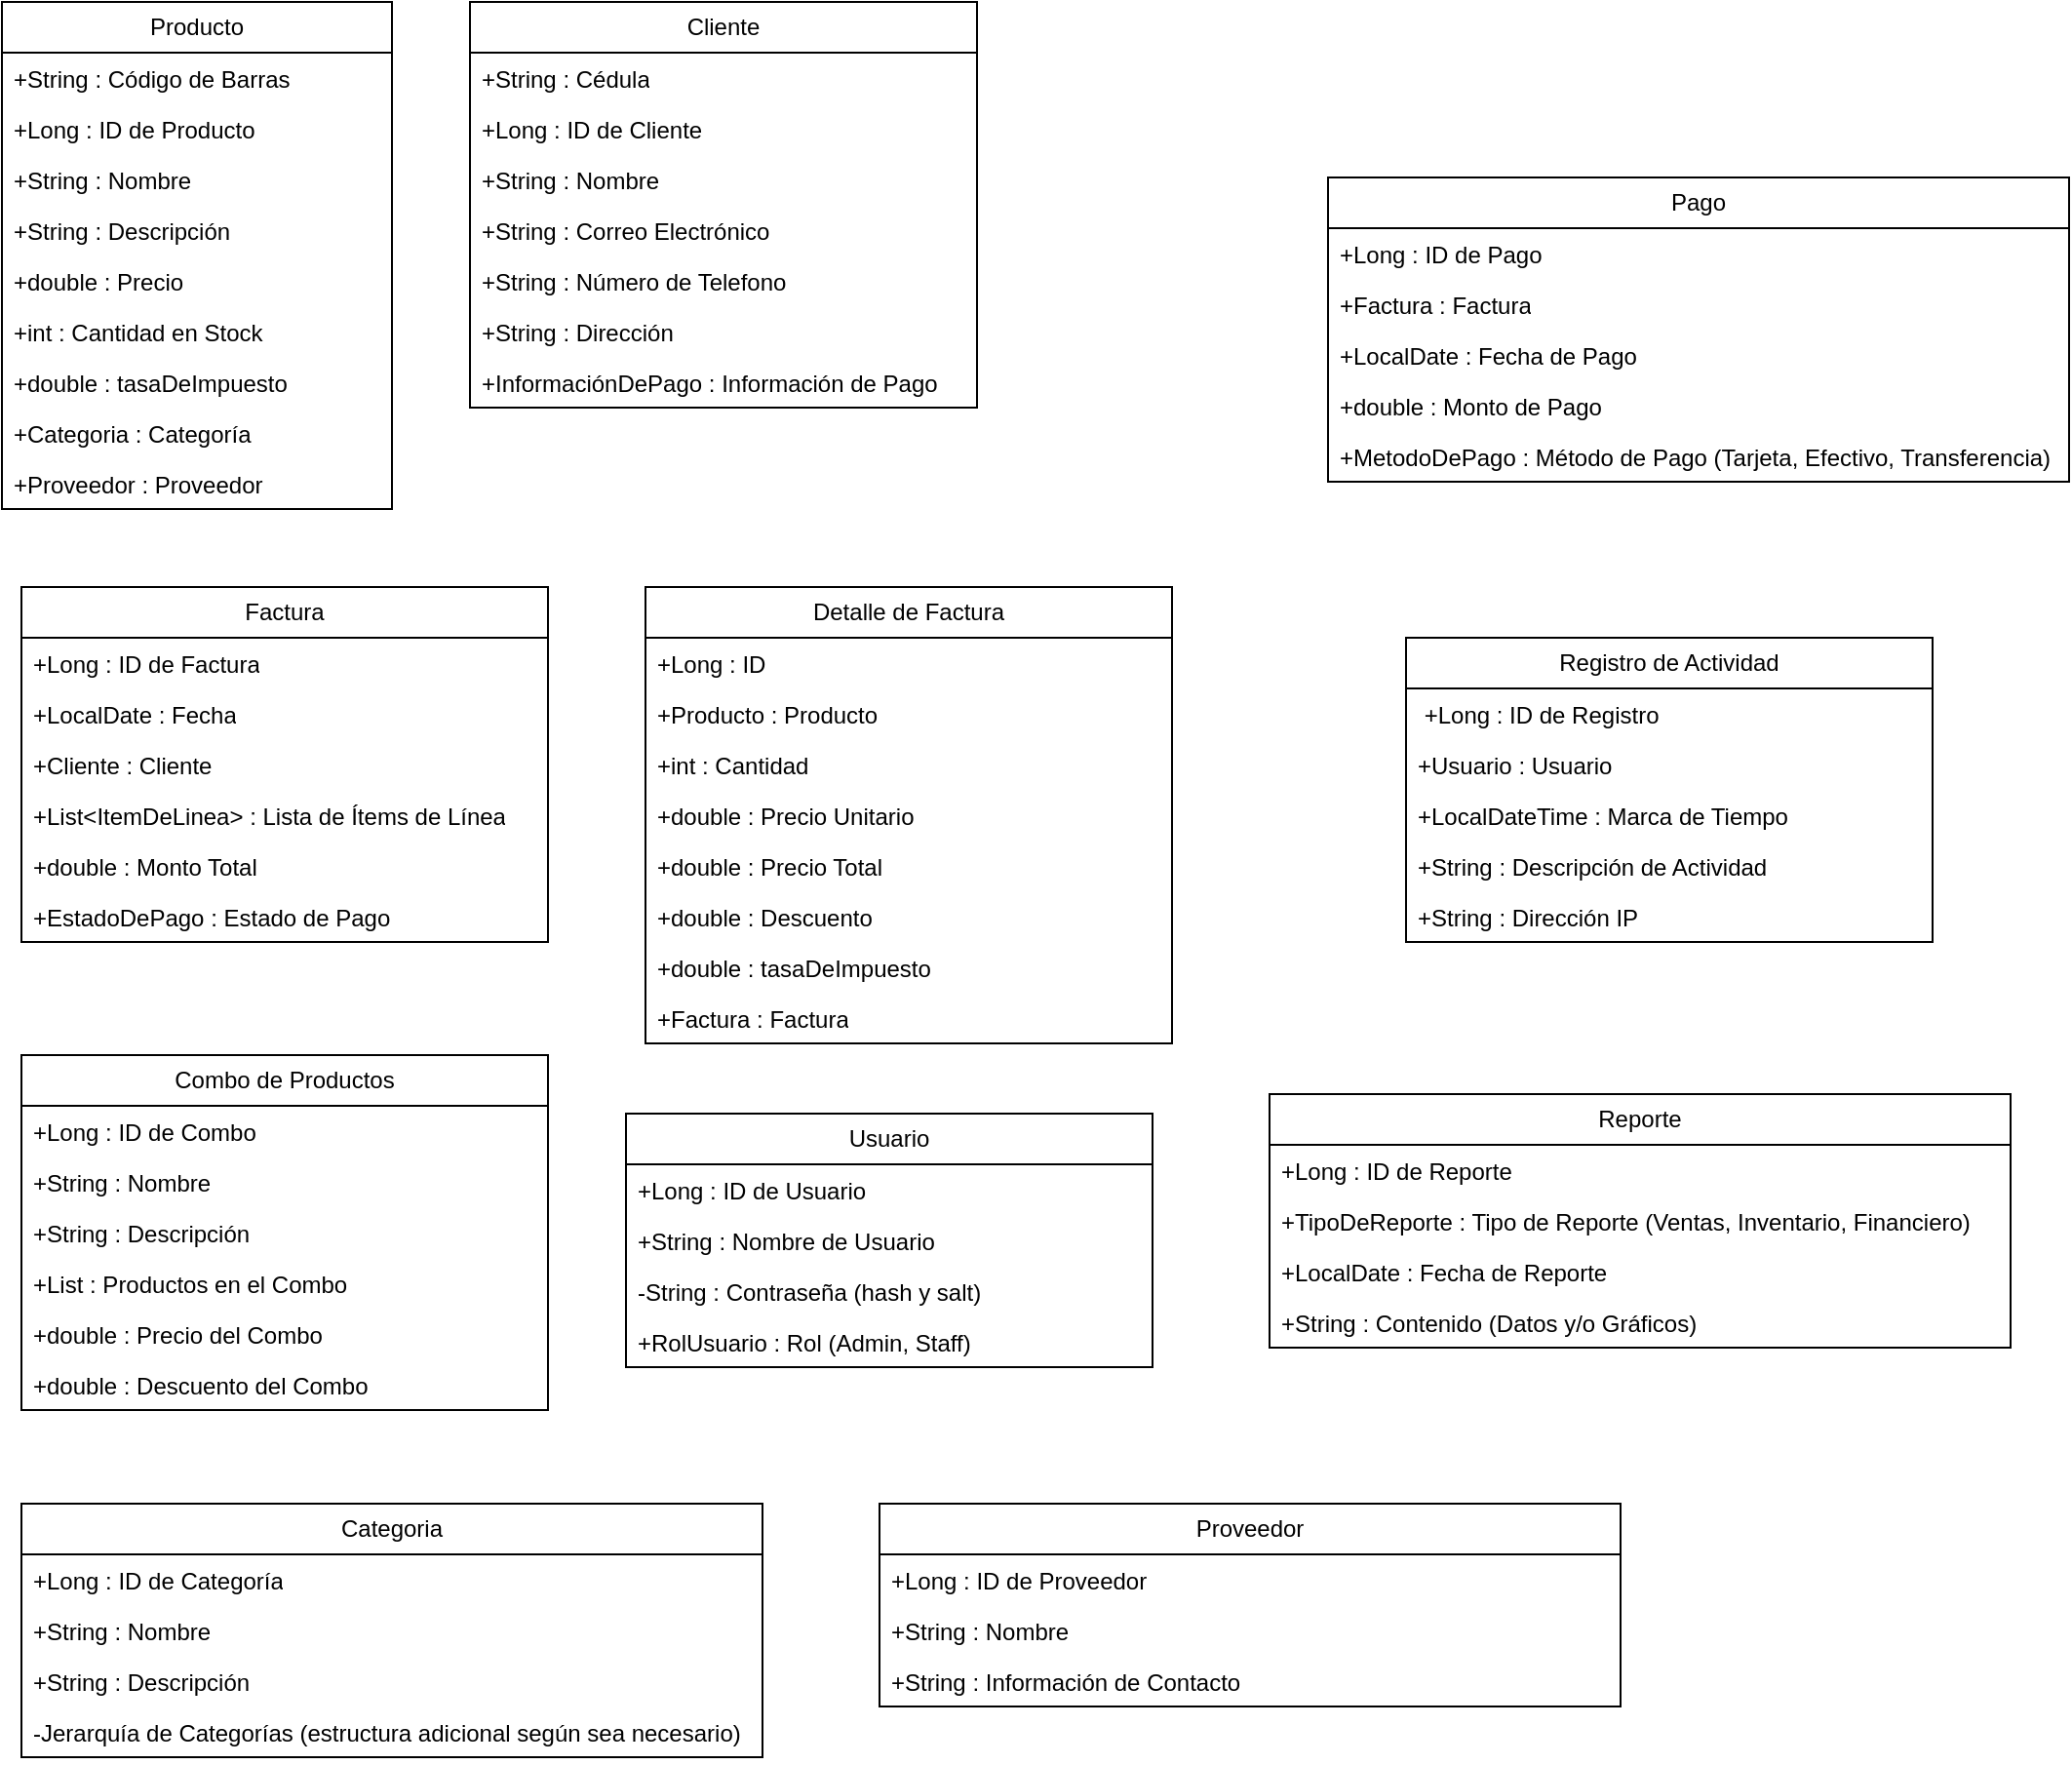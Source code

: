 <mxfile version="21.2.1" type="device">
  <diagram name="Page-1" id="vUJBEqqdRAKbgKPpZ7s3">
    <mxGraphModel dx="1131" dy="1181" grid="1" gridSize="10" guides="1" tooltips="1" connect="1" arrows="1" fold="1" page="1" pageScale="1" pageWidth="850" pageHeight="1100" math="0" shadow="0">
      <root>
        <mxCell id="0" />
        <mxCell id="1" parent="0" />
        <mxCell id="zb8UWEddlWx7nPFPqwiN-1" value="Producto" style="swimlane;fontStyle=0;childLayout=stackLayout;horizontal=1;startSize=26;fillColor=none;horizontalStack=0;resizeParent=1;resizeParentMax=0;resizeLast=0;collapsible=1;marginBottom=0;whiteSpace=wrap;html=1;" vertex="1" parent="1">
          <mxGeometry x="140" y="190" width="200" height="260" as="geometry" />
        </mxCell>
        <mxCell id="zb8UWEddlWx7nPFPqwiN-2" value="&lt;div&gt;+String : Código de Barras&lt;/div&gt;&lt;div&gt;&lt;br&gt;&lt;/div&gt;" style="text;strokeColor=none;fillColor=none;align=left;verticalAlign=top;spacingLeft=4;spacingRight=4;overflow=hidden;rotatable=0;points=[[0,0.5],[1,0.5]];portConstraint=eastwest;whiteSpace=wrap;html=1;" vertex="1" parent="zb8UWEddlWx7nPFPqwiN-1">
          <mxGeometry y="26" width="200" height="26" as="geometry" />
        </mxCell>
        <mxCell id="zb8UWEddlWx7nPFPqwiN-3" value="&lt;div&gt;+Long : ID de Producto&lt;/div&gt;&lt;div&gt;&lt;br&gt;&lt;/div&gt;" style="text;strokeColor=none;fillColor=none;align=left;verticalAlign=top;spacingLeft=4;spacingRight=4;overflow=hidden;rotatable=0;points=[[0,0.5],[1,0.5]];portConstraint=eastwest;whiteSpace=wrap;html=1;" vertex="1" parent="zb8UWEddlWx7nPFPqwiN-1">
          <mxGeometry y="52" width="200" height="26" as="geometry" />
        </mxCell>
        <mxCell id="zb8UWEddlWx7nPFPqwiN-4" value="+String : Nombre" style="text;strokeColor=none;fillColor=none;align=left;verticalAlign=top;spacingLeft=4;spacingRight=4;overflow=hidden;rotatable=0;points=[[0,0.5],[1,0.5]];portConstraint=eastwest;whiteSpace=wrap;html=1;" vertex="1" parent="zb8UWEddlWx7nPFPqwiN-1">
          <mxGeometry y="78" width="200" height="26" as="geometry" />
        </mxCell>
        <mxCell id="zb8UWEddlWx7nPFPqwiN-5" value="&lt;div&gt;+String : Descripción&lt;/div&gt;&lt;div&gt;&lt;br&gt;&lt;/div&gt;" style="text;strokeColor=none;fillColor=none;align=left;verticalAlign=top;spacingLeft=4;spacingRight=4;overflow=hidden;rotatable=0;points=[[0,0.5],[1,0.5]];portConstraint=eastwest;whiteSpace=wrap;html=1;" vertex="1" parent="zb8UWEddlWx7nPFPqwiN-1">
          <mxGeometry y="104" width="200" height="26" as="geometry" />
        </mxCell>
        <mxCell id="zb8UWEddlWx7nPFPqwiN-6" value="&lt;div&gt;+double : Precio&lt;/div&gt;&lt;div&gt;&lt;br&gt;&lt;/div&gt;" style="text;strokeColor=none;fillColor=none;align=left;verticalAlign=top;spacingLeft=4;spacingRight=4;overflow=hidden;rotatable=0;points=[[0,0.5],[1,0.5]];portConstraint=eastwest;whiteSpace=wrap;html=1;" vertex="1" parent="zb8UWEddlWx7nPFPqwiN-1">
          <mxGeometry y="130" width="200" height="26" as="geometry" />
        </mxCell>
        <mxCell id="zb8UWEddlWx7nPFPqwiN-7" value="&lt;div&gt;+int : Cantidad en Stock&lt;/div&gt;&lt;div&gt;&lt;br&gt;&lt;/div&gt;" style="text;strokeColor=none;fillColor=none;align=left;verticalAlign=top;spacingLeft=4;spacingRight=4;overflow=hidden;rotatable=0;points=[[0,0.5],[1,0.5]];portConstraint=eastwest;whiteSpace=wrap;html=1;" vertex="1" parent="zb8UWEddlWx7nPFPqwiN-1">
          <mxGeometry y="156" width="200" height="26" as="geometry" />
        </mxCell>
        <mxCell id="zb8UWEddlWx7nPFPqwiN-77" value="&lt;div&gt;+double : tasaDeImpuesto&lt;/div&gt;" style="text;strokeColor=none;fillColor=none;align=left;verticalAlign=top;spacingLeft=4;spacingRight=4;overflow=hidden;rotatable=0;points=[[0,0.5],[1,0.5]];portConstraint=eastwest;whiteSpace=wrap;html=1;" vertex="1" parent="zb8UWEddlWx7nPFPqwiN-1">
          <mxGeometry y="182" width="200" height="26" as="geometry" />
        </mxCell>
        <mxCell id="zb8UWEddlWx7nPFPqwiN-9" value="&lt;div&gt;+Categoria : Categoría&lt;/div&gt;&lt;div&gt;&lt;br&gt;&lt;/div&gt;" style="text;strokeColor=none;fillColor=none;align=left;verticalAlign=top;spacingLeft=4;spacingRight=4;overflow=hidden;rotatable=0;points=[[0,0.5],[1,0.5]];portConstraint=eastwest;whiteSpace=wrap;html=1;" vertex="1" parent="zb8UWEddlWx7nPFPqwiN-1">
          <mxGeometry y="208" width="200" height="26" as="geometry" />
        </mxCell>
        <mxCell id="zb8UWEddlWx7nPFPqwiN-8" value="&lt;div&gt;+Proveedor : Proveedor&lt;/div&gt;&lt;div&gt;&lt;br&gt;&lt;/div&gt;" style="text;strokeColor=none;fillColor=none;align=left;verticalAlign=top;spacingLeft=4;spacingRight=4;overflow=hidden;rotatable=0;points=[[0,0.5],[1,0.5]];portConstraint=eastwest;whiteSpace=wrap;html=1;" vertex="1" parent="zb8UWEddlWx7nPFPqwiN-1">
          <mxGeometry y="234" width="200" height="26" as="geometry" />
        </mxCell>
        <mxCell id="zb8UWEddlWx7nPFPqwiN-10" value="Cliente" style="swimlane;fontStyle=0;childLayout=stackLayout;horizontal=1;startSize=26;fillColor=none;horizontalStack=0;resizeParent=1;resizeParentMax=0;resizeLast=0;collapsible=1;marginBottom=0;whiteSpace=wrap;html=1;" vertex="1" parent="1">
          <mxGeometry x="380" y="190" width="260" height="208" as="geometry" />
        </mxCell>
        <mxCell id="zb8UWEddlWx7nPFPqwiN-11" value="&lt;div&gt;&lt;div&gt;+String : Cédula&lt;/div&gt;&lt;/div&gt;&lt;div&gt;&lt;br&gt;&lt;/div&gt;" style="text;strokeColor=none;fillColor=none;align=left;verticalAlign=top;spacingLeft=4;spacingRight=4;overflow=hidden;rotatable=0;points=[[0,0.5],[1,0.5]];portConstraint=eastwest;whiteSpace=wrap;html=1;" vertex="1" parent="zb8UWEddlWx7nPFPqwiN-10">
          <mxGeometry y="26" width="260" height="26" as="geometry" />
        </mxCell>
        <mxCell id="zb8UWEddlWx7nPFPqwiN-12" value="&lt;div&gt;&lt;div&gt;+Long : ID de Cliente&lt;/div&gt;&lt;/div&gt;&lt;div&gt;&lt;br&gt;&lt;/div&gt;" style="text;strokeColor=none;fillColor=none;align=left;verticalAlign=top;spacingLeft=4;spacingRight=4;overflow=hidden;rotatable=0;points=[[0,0.5],[1,0.5]];portConstraint=eastwest;whiteSpace=wrap;html=1;" vertex="1" parent="zb8UWEddlWx7nPFPqwiN-10">
          <mxGeometry y="52" width="260" height="26" as="geometry" />
        </mxCell>
        <mxCell id="zb8UWEddlWx7nPFPqwiN-13" value="&lt;div&gt;+String : Nombre&lt;/div&gt;&lt;div&gt;&lt;br&gt;&lt;/div&gt;" style="text;strokeColor=none;fillColor=none;align=left;verticalAlign=top;spacingLeft=4;spacingRight=4;overflow=hidden;rotatable=0;points=[[0,0.5],[1,0.5]];portConstraint=eastwest;whiteSpace=wrap;html=1;" vertex="1" parent="zb8UWEddlWx7nPFPqwiN-10">
          <mxGeometry y="78" width="260" height="26" as="geometry" />
        </mxCell>
        <mxCell id="zb8UWEddlWx7nPFPqwiN-14" value="&lt;div&gt;&lt;div&gt;+String : Correo Electrónico&lt;/div&gt;&lt;/div&gt;&lt;div&gt;&lt;br&gt;&lt;/div&gt;" style="text;strokeColor=none;fillColor=none;align=left;verticalAlign=top;spacingLeft=4;spacingRight=4;overflow=hidden;rotatable=0;points=[[0,0.5],[1,0.5]];portConstraint=eastwest;whiteSpace=wrap;html=1;" vertex="1" parent="zb8UWEddlWx7nPFPqwiN-10">
          <mxGeometry y="104" width="260" height="26" as="geometry" />
        </mxCell>
        <mxCell id="zb8UWEddlWx7nPFPqwiN-15" value="&lt;div&gt;&lt;div&gt;+String : Número de Telefono&lt;/div&gt;&lt;/div&gt;" style="text;strokeColor=none;fillColor=none;align=left;verticalAlign=top;spacingLeft=4;spacingRight=4;overflow=hidden;rotatable=0;points=[[0,0.5],[1,0.5]];portConstraint=eastwest;whiteSpace=wrap;html=1;" vertex="1" parent="zb8UWEddlWx7nPFPqwiN-10">
          <mxGeometry y="130" width="260" height="26" as="geometry" />
        </mxCell>
        <mxCell id="zb8UWEddlWx7nPFPqwiN-16" value="&lt;div&gt;&lt;div&gt;+String : Dirección&lt;/div&gt;&lt;/div&gt;&lt;div&gt;&lt;br&gt;&lt;/div&gt;" style="text;strokeColor=none;fillColor=none;align=left;verticalAlign=top;spacingLeft=4;spacingRight=4;overflow=hidden;rotatable=0;points=[[0,0.5],[1,0.5]];portConstraint=eastwest;whiteSpace=wrap;html=1;" vertex="1" parent="zb8UWEddlWx7nPFPqwiN-10">
          <mxGeometry y="156" width="260" height="26" as="geometry" />
        </mxCell>
        <mxCell id="zb8UWEddlWx7nPFPqwiN-17" value="&lt;div&gt;&lt;div&gt;+InformaciónDePago : Información de Pago&lt;/div&gt;&lt;/div&gt;&lt;div&gt;&lt;br&gt;&lt;/div&gt;" style="text;strokeColor=none;fillColor=none;align=left;verticalAlign=top;spacingLeft=4;spacingRight=4;overflow=hidden;rotatable=0;points=[[0,0.5],[1,0.5]];portConstraint=eastwest;whiteSpace=wrap;html=1;" vertex="1" parent="zb8UWEddlWx7nPFPqwiN-10">
          <mxGeometry y="182" width="260" height="26" as="geometry" />
        </mxCell>
        <mxCell id="zb8UWEddlWx7nPFPqwiN-20" value="Factura" style="swimlane;fontStyle=0;childLayout=stackLayout;horizontal=1;startSize=26;fillColor=none;horizontalStack=0;resizeParent=1;resizeParentMax=0;resizeLast=0;collapsible=1;marginBottom=0;whiteSpace=wrap;html=1;" vertex="1" parent="1">
          <mxGeometry x="150" y="490" width="270" height="182" as="geometry" />
        </mxCell>
        <mxCell id="zb8UWEddlWx7nPFPqwiN-21" value="&lt;div&gt;&lt;div&gt;+Long : ID de Factura&lt;/div&gt;&lt;/div&gt;&lt;div&gt;&lt;br&gt;&lt;/div&gt;" style="text;strokeColor=none;fillColor=none;align=left;verticalAlign=top;spacingLeft=4;spacingRight=4;overflow=hidden;rotatable=0;points=[[0,0.5],[1,0.5]];portConstraint=eastwest;whiteSpace=wrap;html=1;" vertex="1" parent="zb8UWEddlWx7nPFPqwiN-20">
          <mxGeometry y="26" width="270" height="26" as="geometry" />
        </mxCell>
        <mxCell id="zb8UWEddlWx7nPFPqwiN-22" value="&lt;div&gt;&lt;div&gt;+LocalDate : Fecha&lt;/div&gt;&lt;/div&gt;&lt;div&gt;&lt;br&gt;&lt;/div&gt;" style="text;strokeColor=none;fillColor=none;align=left;verticalAlign=top;spacingLeft=4;spacingRight=4;overflow=hidden;rotatable=0;points=[[0,0.5],[1,0.5]];portConstraint=eastwest;whiteSpace=wrap;html=1;" vertex="1" parent="zb8UWEddlWx7nPFPqwiN-20">
          <mxGeometry y="52" width="270" height="26" as="geometry" />
        </mxCell>
        <mxCell id="zb8UWEddlWx7nPFPqwiN-23" value="&lt;div&gt;+Cliente : Cliente&lt;/div&gt;&lt;div&gt;&lt;br&gt;&lt;/div&gt;" style="text;strokeColor=none;fillColor=none;align=left;verticalAlign=top;spacingLeft=4;spacingRight=4;overflow=hidden;rotatable=0;points=[[0,0.5],[1,0.5]];portConstraint=eastwest;whiteSpace=wrap;html=1;" vertex="1" parent="zb8UWEddlWx7nPFPqwiN-20">
          <mxGeometry y="78" width="270" height="26" as="geometry" />
        </mxCell>
        <mxCell id="zb8UWEddlWx7nPFPqwiN-24" value="&lt;div&gt;&lt;div&gt;+List&amp;lt;ItemDeLinea&amp;gt; : Lista de Ítems de Línea&lt;/div&gt;&lt;/div&gt;&lt;div&gt;&lt;br&gt;&lt;/div&gt;" style="text;strokeColor=none;fillColor=none;align=left;verticalAlign=top;spacingLeft=4;spacingRight=4;overflow=hidden;rotatable=0;points=[[0,0.5],[1,0.5]];portConstraint=eastwest;whiteSpace=wrap;html=1;" vertex="1" parent="zb8UWEddlWx7nPFPqwiN-20">
          <mxGeometry y="104" width="270" height="26" as="geometry" />
        </mxCell>
        <mxCell id="zb8UWEddlWx7nPFPqwiN-25" value="&lt;div&gt;&lt;div&gt;+double : Monto Total&lt;/div&gt;&lt;/div&gt;&lt;div&gt;&lt;br&gt;&lt;/div&gt;" style="text;strokeColor=none;fillColor=none;align=left;verticalAlign=top;spacingLeft=4;spacingRight=4;overflow=hidden;rotatable=0;points=[[0,0.5],[1,0.5]];portConstraint=eastwest;whiteSpace=wrap;html=1;" vertex="1" parent="zb8UWEddlWx7nPFPqwiN-20">
          <mxGeometry y="130" width="270" height="26" as="geometry" />
        </mxCell>
        <mxCell id="zb8UWEddlWx7nPFPqwiN-26" value="&lt;div&gt;&lt;div&gt;&lt;div&gt;+EstadoDePago : Estado de Pago&lt;/div&gt;&lt;/div&gt;&lt;/div&gt;&lt;div&gt;&lt;br&gt;&lt;/div&gt;" style="text;strokeColor=none;fillColor=none;align=left;verticalAlign=top;spacingLeft=4;spacingRight=4;overflow=hidden;rotatable=0;points=[[0,0.5],[1,0.5]];portConstraint=eastwest;whiteSpace=wrap;html=1;" vertex="1" parent="zb8UWEddlWx7nPFPqwiN-20">
          <mxGeometry y="156" width="270" height="26" as="geometry" />
        </mxCell>
        <mxCell id="zb8UWEddlWx7nPFPqwiN-29" value="Detalle de Factura" style="swimlane;fontStyle=0;childLayout=stackLayout;horizontal=1;startSize=26;fillColor=none;horizontalStack=0;resizeParent=1;resizeParentMax=0;resizeLast=0;collapsible=1;marginBottom=0;whiteSpace=wrap;html=1;" vertex="1" parent="1">
          <mxGeometry x="470" y="490" width="270" height="234" as="geometry" />
        </mxCell>
        <mxCell id="zb8UWEddlWx7nPFPqwiN-79" value="&lt;div&gt;&lt;div&gt;&lt;div&gt;+Long : ID&lt;br&gt;&lt;/div&gt;&lt;/div&gt;&lt;/div&gt;" style="text;strokeColor=none;fillColor=none;align=left;verticalAlign=top;spacingLeft=4;spacingRight=4;overflow=hidden;rotatable=0;points=[[0,0.5],[1,0.5]];portConstraint=eastwest;whiteSpace=wrap;html=1;" vertex="1" parent="zb8UWEddlWx7nPFPqwiN-29">
          <mxGeometry y="26" width="270" height="26" as="geometry" />
        </mxCell>
        <mxCell id="zb8UWEddlWx7nPFPqwiN-30" value="&lt;div&gt;&lt;div&gt;&lt;div&gt;+Producto : Producto&lt;/div&gt;&lt;/div&gt;&lt;/div&gt;&lt;div&gt;&lt;br&gt;&lt;/div&gt;" style="text;strokeColor=none;fillColor=none;align=left;verticalAlign=top;spacingLeft=4;spacingRight=4;overflow=hidden;rotatable=0;points=[[0,0.5],[1,0.5]];portConstraint=eastwest;whiteSpace=wrap;html=1;" vertex="1" parent="zb8UWEddlWx7nPFPqwiN-29">
          <mxGeometry y="52" width="270" height="26" as="geometry" />
        </mxCell>
        <mxCell id="zb8UWEddlWx7nPFPqwiN-31" value="+int : Cantidad" style="text;strokeColor=none;fillColor=none;align=left;verticalAlign=top;spacingLeft=4;spacingRight=4;overflow=hidden;rotatable=0;points=[[0,0.5],[1,0.5]];portConstraint=eastwest;whiteSpace=wrap;html=1;" vertex="1" parent="zb8UWEddlWx7nPFPqwiN-29">
          <mxGeometry y="78" width="270" height="26" as="geometry" />
        </mxCell>
        <mxCell id="zb8UWEddlWx7nPFPqwiN-32" value="+double : Precio Unitario" style="text;strokeColor=none;fillColor=none;align=left;verticalAlign=top;spacingLeft=4;spacingRight=4;overflow=hidden;rotatable=0;points=[[0,0.5],[1,0.5]];portConstraint=eastwest;whiteSpace=wrap;html=1;" vertex="1" parent="zb8UWEddlWx7nPFPqwiN-29">
          <mxGeometry y="104" width="270" height="26" as="geometry" />
        </mxCell>
        <mxCell id="zb8UWEddlWx7nPFPqwiN-33" value="+double : Precio Total" style="text;strokeColor=none;fillColor=none;align=left;verticalAlign=top;spacingLeft=4;spacingRight=4;overflow=hidden;rotatable=0;points=[[0,0.5],[1,0.5]];portConstraint=eastwest;whiteSpace=wrap;html=1;" vertex="1" parent="zb8UWEddlWx7nPFPqwiN-29">
          <mxGeometry y="130" width="270" height="26" as="geometry" />
        </mxCell>
        <mxCell id="zb8UWEddlWx7nPFPqwiN-34" value="+double : Descuento" style="text;strokeColor=none;fillColor=none;align=left;verticalAlign=top;spacingLeft=4;spacingRight=4;overflow=hidden;rotatable=0;points=[[0,0.5],[1,0.5]];portConstraint=eastwest;whiteSpace=wrap;html=1;" vertex="1" parent="zb8UWEddlWx7nPFPqwiN-29">
          <mxGeometry y="156" width="270" height="26" as="geometry" />
        </mxCell>
        <mxCell id="zb8UWEddlWx7nPFPqwiN-78" value="&lt;div&gt;+double : tasaDeImpuesto&lt;/div&gt;" style="text;strokeColor=none;fillColor=none;align=left;verticalAlign=top;spacingLeft=4;spacingRight=4;overflow=hidden;rotatable=0;points=[[0,0.5],[1,0.5]];portConstraint=eastwest;whiteSpace=wrap;html=1;" vertex="1" parent="zb8UWEddlWx7nPFPqwiN-29">
          <mxGeometry y="182" width="270" height="26" as="geometry" />
        </mxCell>
        <mxCell id="zb8UWEddlWx7nPFPqwiN-80" value="&lt;div&gt;+Factura : Factura&lt;/div&gt;" style="text;strokeColor=none;fillColor=none;align=left;verticalAlign=top;spacingLeft=4;spacingRight=4;overflow=hidden;rotatable=0;points=[[0,0.5],[1,0.5]];portConstraint=eastwest;whiteSpace=wrap;html=1;" vertex="1" parent="zb8UWEddlWx7nPFPqwiN-29">
          <mxGeometry y="208" width="270" height="26" as="geometry" />
        </mxCell>
        <mxCell id="zb8UWEddlWx7nPFPqwiN-36" value="Combo de Productos" style="swimlane;fontStyle=0;childLayout=stackLayout;horizontal=1;startSize=26;fillColor=none;horizontalStack=0;resizeParent=1;resizeParentMax=0;resizeLast=0;collapsible=1;marginBottom=0;whiteSpace=wrap;html=1;" vertex="1" parent="1">
          <mxGeometry x="150" y="730" width="270" height="182" as="geometry" />
        </mxCell>
        <mxCell id="zb8UWEddlWx7nPFPqwiN-37" value="&lt;div&gt;&lt;div&gt;&lt;div&gt;&lt;div&gt;+Long : ID de Combo&lt;/div&gt;&lt;/div&gt;&lt;/div&gt;&lt;/div&gt;&lt;div&gt;&lt;br&gt;&lt;/div&gt;" style="text;strokeColor=none;fillColor=none;align=left;verticalAlign=top;spacingLeft=4;spacingRight=4;overflow=hidden;rotatable=0;points=[[0,0.5],[1,0.5]];portConstraint=eastwest;whiteSpace=wrap;html=1;" vertex="1" parent="zb8UWEddlWx7nPFPqwiN-36">
          <mxGeometry y="26" width="270" height="26" as="geometry" />
        </mxCell>
        <mxCell id="zb8UWEddlWx7nPFPqwiN-38" value="&lt;div&gt;+String : Nombre&lt;/div&gt;&lt;div&gt;&lt;br&gt;&lt;/div&gt;" style="text;strokeColor=none;fillColor=none;align=left;verticalAlign=top;spacingLeft=4;spacingRight=4;overflow=hidden;rotatable=0;points=[[0,0.5],[1,0.5]];portConstraint=eastwest;whiteSpace=wrap;html=1;" vertex="1" parent="zb8UWEddlWx7nPFPqwiN-36">
          <mxGeometry y="52" width="270" height="26" as="geometry" />
        </mxCell>
        <mxCell id="zb8UWEddlWx7nPFPqwiN-39" value="+String : Descripción" style="text;strokeColor=none;fillColor=none;align=left;verticalAlign=top;spacingLeft=4;spacingRight=4;overflow=hidden;rotatable=0;points=[[0,0.5],[1,0.5]];portConstraint=eastwest;whiteSpace=wrap;html=1;" vertex="1" parent="zb8UWEddlWx7nPFPqwiN-36">
          <mxGeometry y="78" width="270" height="26" as="geometry" />
        </mxCell>
        <mxCell id="zb8UWEddlWx7nPFPqwiN-40" value="+List&lt;Producto&gt; : Productos en el Combo" style="text;strokeColor=none;fillColor=none;align=left;verticalAlign=top;spacingLeft=4;spacingRight=4;overflow=hidden;rotatable=0;points=[[0,0.5],[1,0.5]];portConstraint=eastwest;whiteSpace=wrap;html=1;" vertex="1" parent="zb8UWEddlWx7nPFPqwiN-36">
          <mxGeometry y="104" width="270" height="26" as="geometry" />
        </mxCell>
        <mxCell id="zb8UWEddlWx7nPFPqwiN-41" value="+double : Precio del Combo" style="text;strokeColor=none;fillColor=none;align=left;verticalAlign=top;spacingLeft=4;spacingRight=4;overflow=hidden;rotatable=0;points=[[0,0.5],[1,0.5]];portConstraint=eastwest;whiteSpace=wrap;html=1;" vertex="1" parent="zb8UWEddlWx7nPFPqwiN-36">
          <mxGeometry y="130" width="270" height="26" as="geometry" />
        </mxCell>
        <mxCell id="zb8UWEddlWx7nPFPqwiN-42" value="+double : Descuento del Combo" style="text;strokeColor=none;fillColor=none;align=left;verticalAlign=top;spacingLeft=4;spacingRight=4;overflow=hidden;rotatable=0;points=[[0,0.5],[1,0.5]];portConstraint=eastwest;whiteSpace=wrap;html=1;" vertex="1" parent="zb8UWEddlWx7nPFPqwiN-36">
          <mxGeometry y="156" width="270" height="26" as="geometry" />
        </mxCell>
        <mxCell id="zb8UWEddlWx7nPFPqwiN-43" value="Usuario" style="swimlane;fontStyle=0;childLayout=stackLayout;horizontal=1;startSize=26;fillColor=none;horizontalStack=0;resizeParent=1;resizeParentMax=0;resizeLast=0;collapsible=1;marginBottom=0;whiteSpace=wrap;html=1;" vertex="1" parent="1">
          <mxGeometry x="460" y="760" width="270" height="130" as="geometry" />
        </mxCell>
        <mxCell id="zb8UWEddlWx7nPFPqwiN-44" value="+Long : ID de Usuario" style="text;strokeColor=none;fillColor=none;align=left;verticalAlign=top;spacingLeft=4;spacingRight=4;overflow=hidden;rotatable=0;points=[[0,0.5],[1,0.5]];portConstraint=eastwest;whiteSpace=wrap;html=1;" vertex="1" parent="zb8UWEddlWx7nPFPqwiN-43">
          <mxGeometry y="26" width="270" height="26" as="geometry" />
        </mxCell>
        <mxCell id="zb8UWEddlWx7nPFPqwiN-45" value="+String : Nombre de Usuario" style="text;strokeColor=none;fillColor=none;align=left;verticalAlign=top;spacingLeft=4;spacingRight=4;overflow=hidden;rotatable=0;points=[[0,0.5],[1,0.5]];portConstraint=eastwest;whiteSpace=wrap;html=1;" vertex="1" parent="zb8UWEddlWx7nPFPqwiN-43">
          <mxGeometry y="52" width="270" height="26" as="geometry" />
        </mxCell>
        <mxCell id="zb8UWEddlWx7nPFPqwiN-46" value="-String : Contraseña (hash y salt)" style="text;strokeColor=none;fillColor=none;align=left;verticalAlign=top;spacingLeft=4;spacingRight=4;overflow=hidden;rotatable=0;points=[[0,0.5],[1,0.5]];portConstraint=eastwest;whiteSpace=wrap;html=1;" vertex="1" parent="zb8UWEddlWx7nPFPqwiN-43">
          <mxGeometry y="78" width="270" height="26" as="geometry" />
        </mxCell>
        <mxCell id="zb8UWEddlWx7nPFPqwiN-47" value="+RolUsuario : Rol (Admin, Staff)" style="text;strokeColor=none;fillColor=none;align=left;verticalAlign=top;spacingLeft=4;spacingRight=4;overflow=hidden;rotatable=0;points=[[0,0.5],[1,0.5]];portConstraint=eastwest;whiteSpace=wrap;html=1;" vertex="1" parent="zb8UWEddlWx7nPFPqwiN-43">
          <mxGeometry y="104" width="270" height="26" as="geometry" />
        </mxCell>
        <mxCell id="zb8UWEddlWx7nPFPqwiN-50" value="Categoria" style="swimlane;fontStyle=0;childLayout=stackLayout;horizontal=1;startSize=26;fillColor=none;horizontalStack=0;resizeParent=1;resizeParentMax=0;resizeLast=0;collapsible=1;marginBottom=0;whiteSpace=wrap;html=1;" vertex="1" parent="1">
          <mxGeometry x="150" y="960" width="380" height="130" as="geometry" />
        </mxCell>
        <mxCell id="zb8UWEddlWx7nPFPqwiN-51" value="&lt;div&gt;+Long : ID de Categoría&lt;/div&gt;&lt;div&gt;&lt;br&gt;&lt;/div&gt;" style="text;strokeColor=none;fillColor=none;align=left;verticalAlign=top;spacingLeft=4;spacingRight=4;overflow=hidden;rotatable=0;points=[[0,0.5],[1,0.5]];portConstraint=eastwest;whiteSpace=wrap;html=1;" vertex="1" parent="zb8UWEddlWx7nPFPqwiN-50">
          <mxGeometry y="26" width="380" height="26" as="geometry" />
        </mxCell>
        <mxCell id="zb8UWEddlWx7nPFPqwiN-52" value="&lt;div&gt;+String : Nombre&lt;/div&gt;&lt;div&gt;&lt;br&gt;&lt;/div&gt;" style="text;strokeColor=none;fillColor=none;align=left;verticalAlign=top;spacingLeft=4;spacingRight=4;overflow=hidden;rotatable=0;points=[[0,0.5],[1,0.5]];portConstraint=eastwest;whiteSpace=wrap;html=1;" vertex="1" parent="zb8UWEddlWx7nPFPqwiN-50">
          <mxGeometry y="52" width="380" height="26" as="geometry" />
        </mxCell>
        <mxCell id="zb8UWEddlWx7nPFPqwiN-53" value="+String : Descripción" style="text;strokeColor=none;fillColor=none;align=left;verticalAlign=top;spacingLeft=4;spacingRight=4;overflow=hidden;rotatable=0;points=[[0,0.5],[1,0.5]];portConstraint=eastwest;whiteSpace=wrap;html=1;" vertex="1" parent="zb8UWEddlWx7nPFPqwiN-50">
          <mxGeometry y="78" width="380" height="26" as="geometry" />
        </mxCell>
        <mxCell id="zb8UWEddlWx7nPFPqwiN-54" value="-Jerarquía de Categorías (estructura adicional según sea necesario)" style="text;strokeColor=none;fillColor=none;align=left;verticalAlign=top;spacingLeft=4;spacingRight=4;overflow=hidden;rotatable=0;points=[[0,0.5],[1,0.5]];portConstraint=eastwest;whiteSpace=wrap;html=1;" vertex="1" parent="zb8UWEddlWx7nPFPqwiN-50">
          <mxGeometry y="104" width="380" height="26" as="geometry" />
        </mxCell>
        <mxCell id="zb8UWEddlWx7nPFPqwiN-55" value="Proveedor" style="swimlane;fontStyle=0;childLayout=stackLayout;horizontal=1;startSize=26;fillColor=none;horizontalStack=0;resizeParent=1;resizeParentMax=0;resizeLast=0;collapsible=1;marginBottom=0;whiteSpace=wrap;html=1;" vertex="1" parent="1">
          <mxGeometry x="590" y="960" width="380" height="104" as="geometry" />
        </mxCell>
        <mxCell id="zb8UWEddlWx7nPFPqwiN-56" value="+Long : ID de Proveedor" style="text;strokeColor=none;fillColor=none;align=left;verticalAlign=top;spacingLeft=4;spacingRight=4;overflow=hidden;rotatable=0;points=[[0,0.5],[1,0.5]];portConstraint=eastwest;whiteSpace=wrap;html=1;" vertex="1" parent="zb8UWEddlWx7nPFPqwiN-55">
          <mxGeometry y="26" width="380" height="26" as="geometry" />
        </mxCell>
        <mxCell id="zb8UWEddlWx7nPFPqwiN-57" value="+String : Nombre" style="text;strokeColor=none;fillColor=none;align=left;verticalAlign=top;spacingLeft=4;spacingRight=4;overflow=hidden;rotatable=0;points=[[0,0.5],[1,0.5]];portConstraint=eastwest;whiteSpace=wrap;html=1;" vertex="1" parent="zb8UWEddlWx7nPFPqwiN-55">
          <mxGeometry y="52" width="380" height="26" as="geometry" />
        </mxCell>
        <mxCell id="zb8UWEddlWx7nPFPqwiN-58" value="+String : Información de Contacto" style="text;strokeColor=none;fillColor=none;align=left;verticalAlign=top;spacingLeft=4;spacingRight=4;overflow=hidden;rotatable=0;points=[[0,0.5],[1,0.5]];portConstraint=eastwest;whiteSpace=wrap;html=1;" vertex="1" parent="zb8UWEddlWx7nPFPqwiN-55">
          <mxGeometry y="78" width="380" height="26" as="geometry" />
        </mxCell>
        <mxCell id="zb8UWEddlWx7nPFPqwiN-60" value="Reporte" style="swimlane;fontStyle=0;childLayout=stackLayout;horizontal=1;startSize=26;fillColor=none;horizontalStack=0;resizeParent=1;resizeParentMax=0;resizeLast=0;collapsible=1;marginBottom=0;whiteSpace=wrap;html=1;" vertex="1" parent="1">
          <mxGeometry x="790" y="750" width="380" height="130" as="geometry" />
        </mxCell>
        <mxCell id="zb8UWEddlWx7nPFPqwiN-61" value="&lt;div&gt;+Long : ID de Reporte&lt;/div&gt;&lt;div&gt;&lt;br&gt;&lt;/div&gt;" style="text;strokeColor=none;fillColor=none;align=left;verticalAlign=top;spacingLeft=4;spacingRight=4;overflow=hidden;rotatable=0;points=[[0,0.5],[1,0.5]];portConstraint=eastwest;whiteSpace=wrap;html=1;" vertex="1" parent="zb8UWEddlWx7nPFPqwiN-60">
          <mxGeometry y="26" width="380" height="26" as="geometry" />
        </mxCell>
        <mxCell id="zb8UWEddlWx7nPFPqwiN-62" value="+TipoDeReporte : Tipo de Reporte (Ventas, Inventario, Financiero)" style="text;strokeColor=none;fillColor=none;align=left;verticalAlign=top;spacingLeft=4;spacingRight=4;overflow=hidden;rotatable=0;points=[[0,0.5],[1,0.5]];portConstraint=eastwest;whiteSpace=wrap;html=1;" vertex="1" parent="zb8UWEddlWx7nPFPqwiN-60">
          <mxGeometry y="52" width="380" height="26" as="geometry" />
        </mxCell>
        <mxCell id="zb8UWEddlWx7nPFPqwiN-63" value="+LocalDate : Fecha de Reporte" style="text;strokeColor=none;fillColor=none;align=left;verticalAlign=top;spacingLeft=4;spacingRight=4;overflow=hidden;rotatable=0;points=[[0,0.5],[1,0.5]];portConstraint=eastwest;whiteSpace=wrap;html=1;" vertex="1" parent="zb8UWEddlWx7nPFPqwiN-60">
          <mxGeometry y="78" width="380" height="26" as="geometry" />
        </mxCell>
        <mxCell id="zb8UWEddlWx7nPFPqwiN-64" value="+String : Contenido (Datos y/o Gráficos)" style="text;strokeColor=none;fillColor=none;align=left;verticalAlign=top;spacingLeft=4;spacingRight=4;overflow=hidden;rotatable=0;points=[[0,0.5],[1,0.5]];portConstraint=eastwest;whiteSpace=wrap;html=1;" vertex="1" parent="zb8UWEddlWx7nPFPqwiN-60">
          <mxGeometry y="104" width="380" height="26" as="geometry" />
        </mxCell>
        <mxCell id="zb8UWEddlWx7nPFPqwiN-65" value="Registro de Actividad" style="swimlane;fontStyle=0;childLayout=stackLayout;horizontal=1;startSize=26;fillColor=none;horizontalStack=0;resizeParent=1;resizeParentMax=0;resizeLast=0;collapsible=1;marginBottom=0;whiteSpace=wrap;html=1;" vertex="1" parent="1">
          <mxGeometry x="860" y="516" width="270" height="156" as="geometry" />
        </mxCell>
        <mxCell id="zb8UWEddlWx7nPFPqwiN-66" value="&lt;div&gt;&lt;div&gt;&lt;div&gt;&lt;div&gt;&amp;nbsp;+Long : ID de Registro&lt;/div&gt;&lt;/div&gt;&lt;/div&gt;&lt;/div&gt;&lt;div&gt;&lt;br&gt;&lt;/div&gt;" style="text;strokeColor=none;fillColor=none;align=left;verticalAlign=top;spacingLeft=4;spacingRight=4;overflow=hidden;rotatable=0;points=[[0,0.5],[1,0.5]];portConstraint=eastwest;whiteSpace=wrap;html=1;" vertex="1" parent="zb8UWEddlWx7nPFPqwiN-65">
          <mxGeometry y="26" width="270" height="26" as="geometry" />
        </mxCell>
        <mxCell id="zb8UWEddlWx7nPFPqwiN-67" value="+Usuario : Usuario" style="text;strokeColor=none;fillColor=none;align=left;verticalAlign=top;spacingLeft=4;spacingRight=4;overflow=hidden;rotatable=0;points=[[0,0.5],[1,0.5]];portConstraint=eastwest;whiteSpace=wrap;html=1;" vertex="1" parent="zb8UWEddlWx7nPFPqwiN-65">
          <mxGeometry y="52" width="270" height="26" as="geometry" />
        </mxCell>
        <mxCell id="zb8UWEddlWx7nPFPqwiN-68" value="+LocalDateTime : Marca de Tiempo" style="text;strokeColor=none;fillColor=none;align=left;verticalAlign=top;spacingLeft=4;spacingRight=4;overflow=hidden;rotatable=0;points=[[0,0.5],[1,0.5]];portConstraint=eastwest;whiteSpace=wrap;html=1;" vertex="1" parent="zb8UWEddlWx7nPFPqwiN-65">
          <mxGeometry y="78" width="270" height="26" as="geometry" />
        </mxCell>
        <mxCell id="zb8UWEddlWx7nPFPqwiN-69" value="+String : Descripción de Actividad" style="text;strokeColor=none;fillColor=none;align=left;verticalAlign=top;spacingLeft=4;spacingRight=4;overflow=hidden;rotatable=0;points=[[0,0.5],[1,0.5]];portConstraint=eastwest;whiteSpace=wrap;html=1;" vertex="1" parent="zb8UWEddlWx7nPFPqwiN-65">
          <mxGeometry y="104" width="270" height="26" as="geometry" />
        </mxCell>
        <mxCell id="zb8UWEddlWx7nPFPqwiN-70" value="+String : Dirección IP" style="text;strokeColor=none;fillColor=none;align=left;verticalAlign=top;spacingLeft=4;spacingRight=4;overflow=hidden;rotatable=0;points=[[0,0.5],[1,0.5]];portConstraint=eastwest;whiteSpace=wrap;html=1;" vertex="1" parent="zb8UWEddlWx7nPFPqwiN-65">
          <mxGeometry y="130" width="270" height="26" as="geometry" />
        </mxCell>
        <mxCell id="zb8UWEddlWx7nPFPqwiN-71" value="Pago" style="swimlane;fontStyle=0;childLayout=stackLayout;horizontal=1;startSize=26;fillColor=none;horizontalStack=0;resizeParent=1;resizeParentMax=0;resizeLast=0;collapsible=1;marginBottom=0;whiteSpace=wrap;html=1;" vertex="1" parent="1">
          <mxGeometry x="820" y="280" width="380" height="156" as="geometry" />
        </mxCell>
        <mxCell id="zb8UWEddlWx7nPFPqwiN-72" value="+Long : ID de Pago" style="text;strokeColor=none;fillColor=none;align=left;verticalAlign=top;spacingLeft=4;spacingRight=4;overflow=hidden;rotatable=0;points=[[0,0.5],[1,0.5]];portConstraint=eastwest;whiteSpace=wrap;html=1;" vertex="1" parent="zb8UWEddlWx7nPFPqwiN-71">
          <mxGeometry y="26" width="380" height="26" as="geometry" />
        </mxCell>
        <mxCell id="zb8UWEddlWx7nPFPqwiN-73" value="+Factura : Factura" style="text;strokeColor=none;fillColor=none;align=left;verticalAlign=top;spacingLeft=4;spacingRight=4;overflow=hidden;rotatable=0;points=[[0,0.5],[1,0.5]];portConstraint=eastwest;whiteSpace=wrap;html=1;" vertex="1" parent="zb8UWEddlWx7nPFPqwiN-71">
          <mxGeometry y="52" width="380" height="26" as="geometry" />
        </mxCell>
        <mxCell id="zb8UWEddlWx7nPFPqwiN-74" value="+LocalDate : Fecha de Pago" style="text;strokeColor=none;fillColor=none;align=left;verticalAlign=top;spacingLeft=4;spacingRight=4;overflow=hidden;rotatable=0;points=[[0,0.5],[1,0.5]];portConstraint=eastwest;whiteSpace=wrap;html=1;" vertex="1" parent="zb8UWEddlWx7nPFPqwiN-71">
          <mxGeometry y="78" width="380" height="26" as="geometry" />
        </mxCell>
        <mxCell id="zb8UWEddlWx7nPFPqwiN-75" value="+double : Monto de Pago" style="text;strokeColor=none;fillColor=none;align=left;verticalAlign=top;spacingLeft=4;spacingRight=4;overflow=hidden;rotatable=0;points=[[0,0.5],[1,0.5]];portConstraint=eastwest;whiteSpace=wrap;html=1;" vertex="1" parent="zb8UWEddlWx7nPFPqwiN-71">
          <mxGeometry y="104" width="380" height="26" as="geometry" />
        </mxCell>
        <mxCell id="zb8UWEddlWx7nPFPqwiN-76" value="+MetodoDePago : Método de Pago (Tarjeta, Efectivo, Transferencia)" style="text;strokeColor=none;fillColor=none;align=left;verticalAlign=top;spacingLeft=4;spacingRight=4;overflow=hidden;rotatable=0;points=[[0,0.5],[1,0.5]];portConstraint=eastwest;whiteSpace=wrap;html=1;" vertex="1" parent="zb8UWEddlWx7nPFPqwiN-71">
          <mxGeometry y="130" width="380" height="26" as="geometry" />
        </mxCell>
      </root>
    </mxGraphModel>
  </diagram>
</mxfile>
